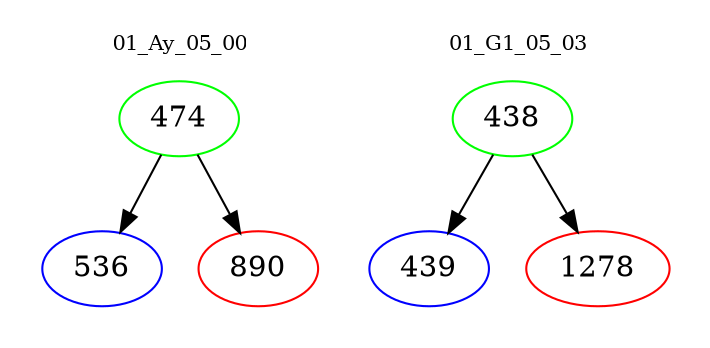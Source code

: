 digraph{
subgraph cluster_0 {
color = white
label = "01_Ay_05_00";
fontsize=10;
T0_474 [label="474", color="green"]
T0_474 -> T0_536 [color="black"]
T0_536 [label="536", color="blue"]
T0_474 -> T0_890 [color="black"]
T0_890 [label="890", color="red"]
}
subgraph cluster_1 {
color = white
label = "01_G1_05_03";
fontsize=10;
T1_438 [label="438", color="green"]
T1_438 -> T1_439 [color="black"]
T1_439 [label="439", color="blue"]
T1_438 -> T1_1278 [color="black"]
T1_1278 [label="1278", color="red"]
}
}
